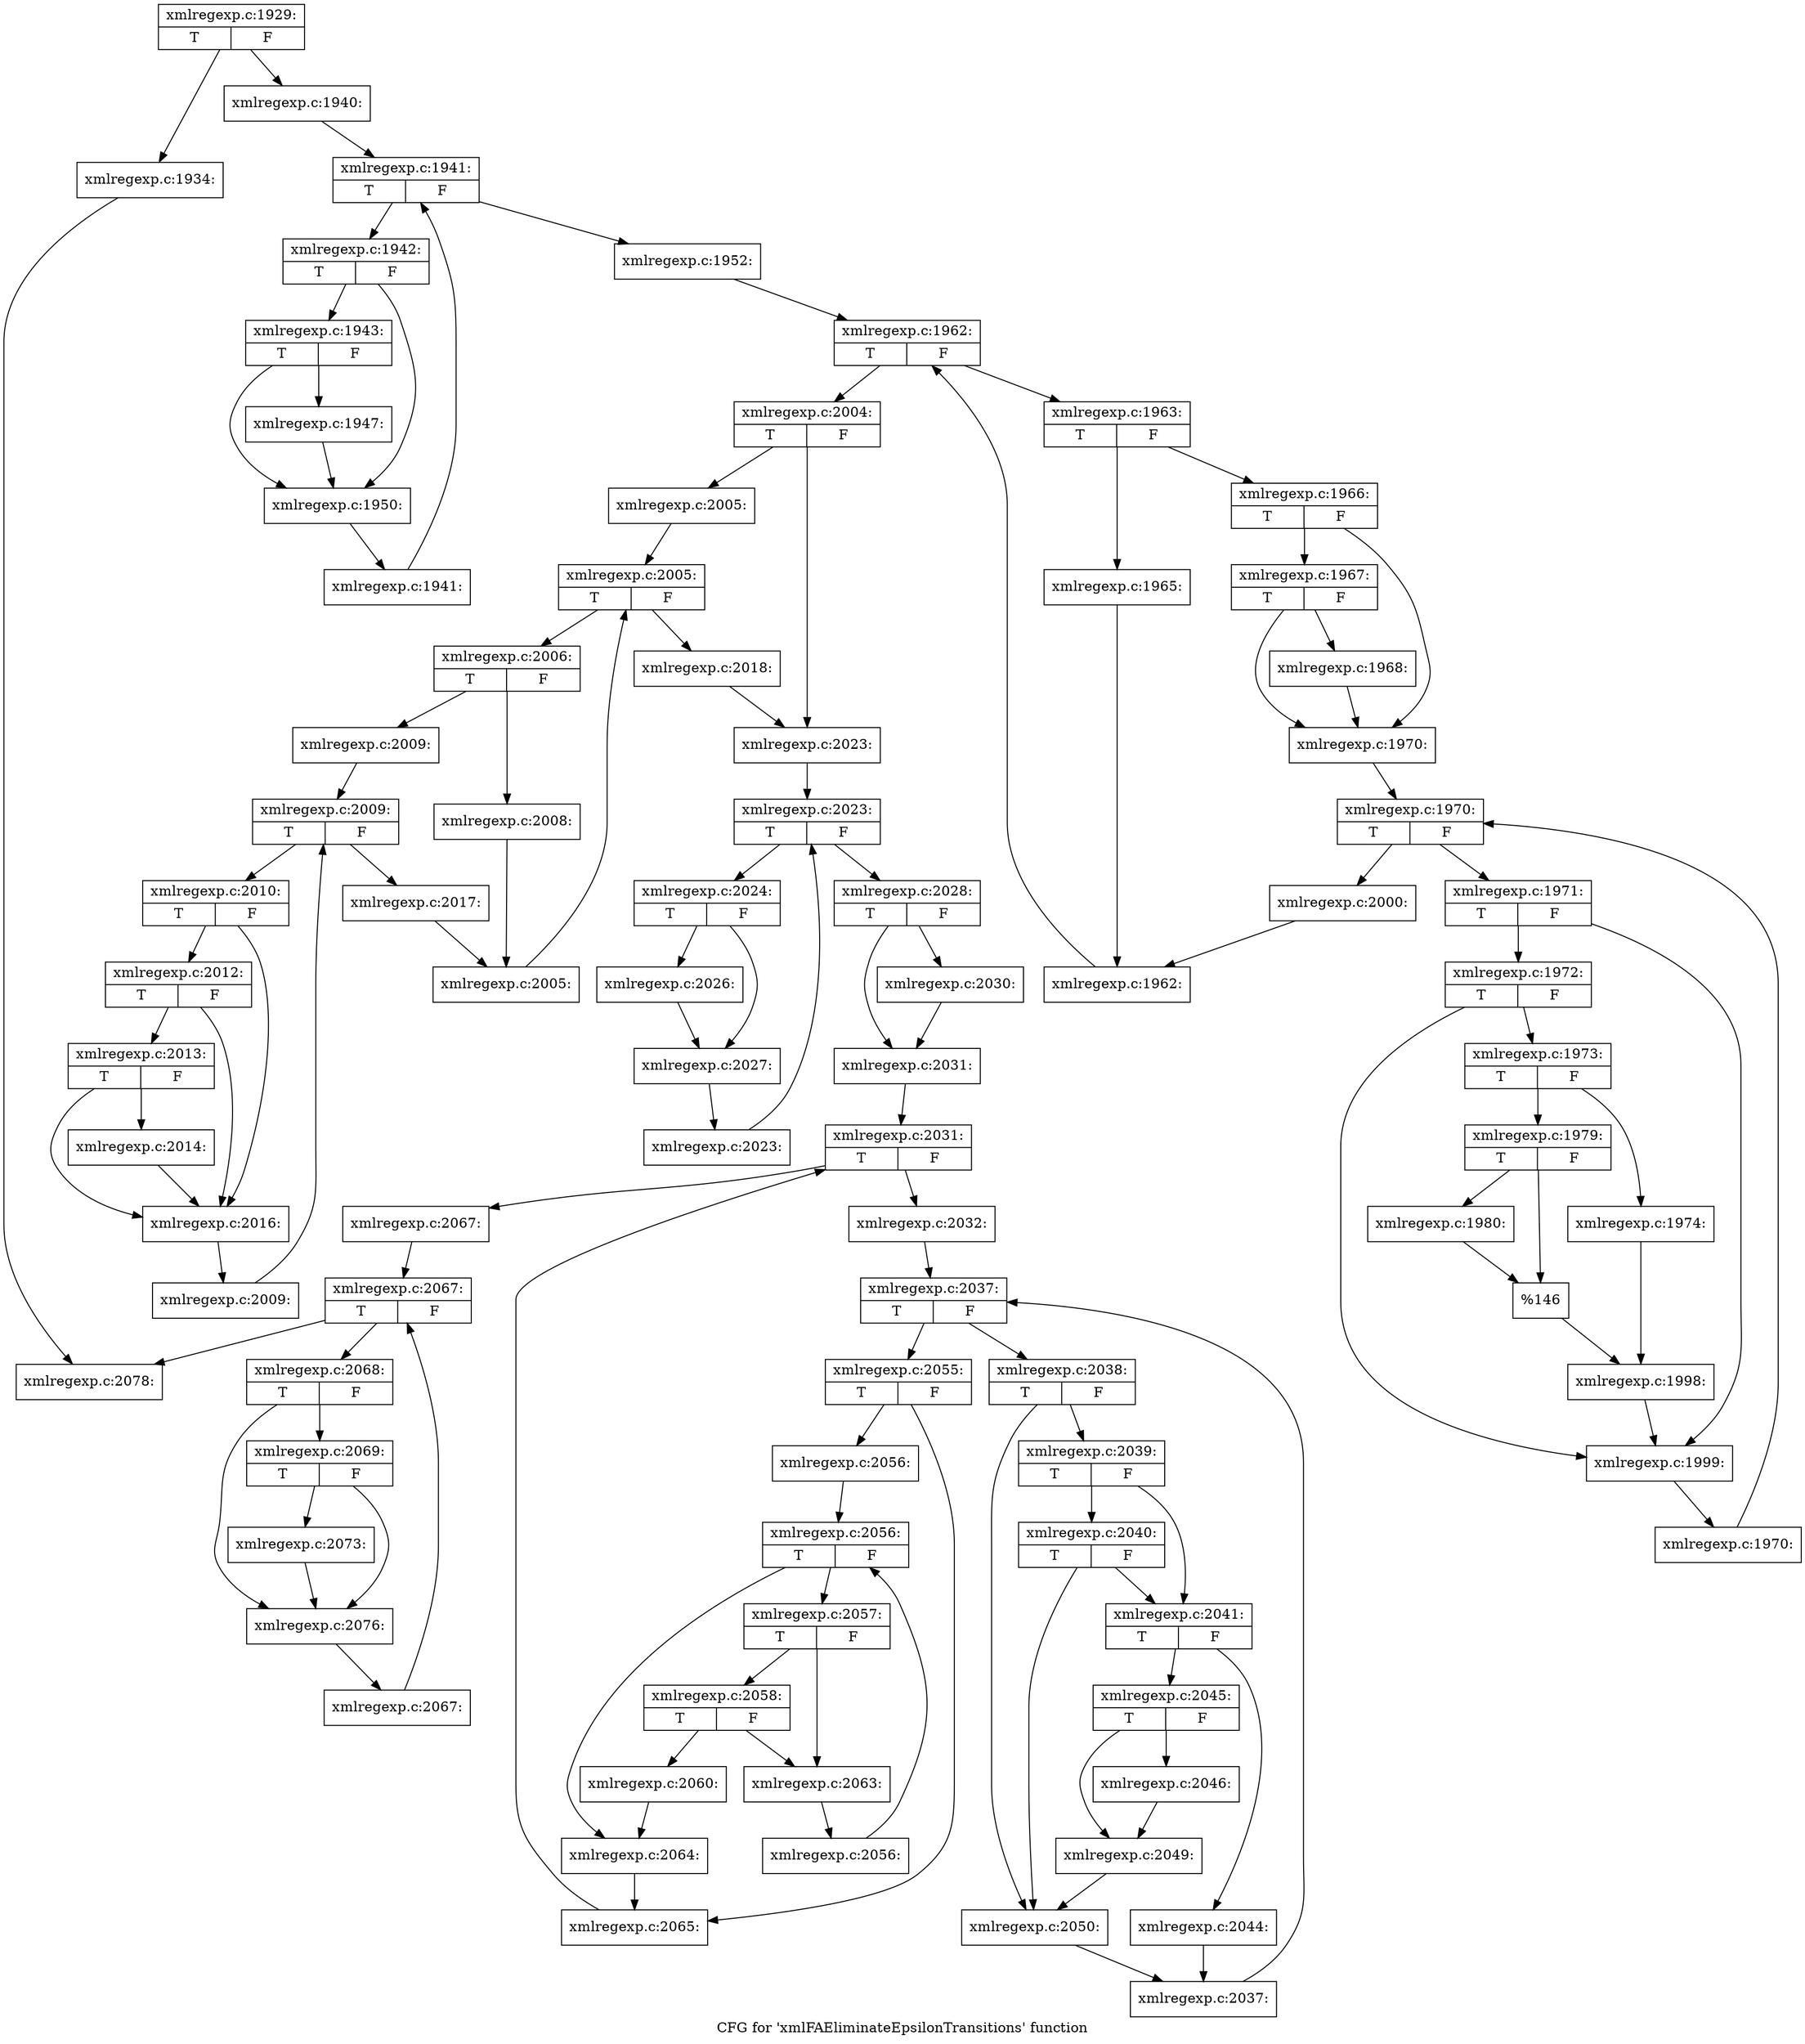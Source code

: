 digraph "CFG for 'xmlFAEliminateEpsilonTransitions' function" {
	label="CFG for 'xmlFAEliminateEpsilonTransitions' function";

	Node0x434b5c0 [shape=record,label="{xmlregexp.c:1929:|{<s0>T|<s1>F}}"];
	Node0x434b5c0 -> Node0x4350f20;
	Node0x434b5c0 -> Node0x4350f70;
	Node0x4350f20 [shape=record,label="{xmlregexp.c:1934:}"];
	Node0x4350f20 -> Node0x43666f0;
	Node0x4350f70 [shape=record,label="{xmlregexp.c:1940:}"];
	Node0x4350f70 -> Node0x4351f30;
	Node0x4351f30 [shape=record,label="{xmlregexp.c:1941:|{<s0>T|<s1>F}}"];
	Node0x4351f30 -> Node0x43521b0;
	Node0x4351f30 -> Node0x4351c00;
	Node0x43521b0 [shape=record,label="{xmlregexp.c:1942:|{<s0>T|<s1>F}}"];
	Node0x43521b0 -> Node0x4352860;
	Node0x43521b0 -> Node0x4352810;
	Node0x4352860 [shape=record,label="{xmlregexp.c:1943:|{<s0>T|<s1>F}}"];
	Node0x4352860 -> Node0x43527c0;
	Node0x4352860 -> Node0x4352810;
	Node0x43527c0 [shape=record,label="{xmlregexp.c:1947:}"];
	Node0x43527c0 -> Node0x4352810;
	Node0x4352810 [shape=record,label="{xmlregexp.c:1950:}"];
	Node0x4352810 -> Node0x4352160;
	Node0x4352160 [shape=record,label="{xmlregexp.c:1941:}"];
	Node0x4352160 -> Node0x4351f30;
	Node0x4351c00 [shape=record,label="{xmlregexp.c:1952:}"];
	Node0x4351c00 -> Node0x4353cf0;
	Node0x4353cf0 [shape=record,label="{xmlregexp.c:1962:|{<s0>T|<s1>F}}"];
	Node0x4353cf0 -> Node0x4353f50;
	Node0x4353cf0 -> Node0x4353920;
	Node0x4353f50 [shape=record,label="{xmlregexp.c:1963:|{<s0>T|<s1>F}}"];
	Node0x4353f50 -> Node0x43545b0;
	Node0x4353f50 -> Node0x4354600;
	Node0x43545b0 [shape=record,label="{xmlregexp.c:1965:}"];
	Node0x43545b0 -> Node0x4353f00;
	Node0x4354600 [shape=record,label="{xmlregexp.c:1966:|{<s0>T|<s1>F}}"];
	Node0x4354600 -> Node0x4354a10;
	Node0x4354600 -> Node0x43549c0;
	Node0x4354a10 [shape=record,label="{xmlregexp.c:1967:|{<s0>T|<s1>F}}"];
	Node0x4354a10 -> Node0x4354970;
	Node0x4354a10 -> Node0x43549c0;
	Node0x4354970 [shape=record,label="{xmlregexp.c:1968:}"];
	Node0x4354970 -> Node0x43549c0;
	Node0x43549c0 [shape=record,label="{xmlregexp.c:1970:}"];
	Node0x43549c0 -> Node0x43553c0;
	Node0x43553c0 [shape=record,label="{xmlregexp.c:1970:|{<s0>T|<s1>F}}"];
	Node0x43553c0 -> Node0x43556a0;
	Node0x43553c0 -> Node0x4355220;
	Node0x43556a0 [shape=record,label="{xmlregexp.c:1971:|{<s0>T|<s1>F}}"];
	Node0x43556a0 -> Node0x4355c10;
	Node0x43556a0 -> Node0x4355bc0;
	Node0x4355c10 [shape=record,label="{xmlregexp.c:1972:|{<s0>T|<s1>F}}"];
	Node0x4355c10 -> Node0x4355b70;
	Node0x4355c10 -> Node0x4355bc0;
	Node0x4355b70 [shape=record,label="{xmlregexp.c:1973:|{<s0>T|<s1>F}}"];
	Node0x4355b70 -> Node0x43568e0;
	Node0x4355b70 -> Node0x4356980;
	Node0x43568e0 [shape=record,label="{xmlregexp.c:1974:}"];
	Node0x43568e0 -> Node0x4356930;
	Node0x4356980 [shape=record,label="{xmlregexp.c:1979:|{<s0>T|<s1>F}}"];
	Node0x4356980 -> Node0x43576a0;
	Node0x4356980 -> Node0x43576f0;
	Node0x43576a0 [shape=record,label="{xmlregexp.c:1980:}"];
	Node0x43576a0 -> Node0x43576f0;
	Node0x43576f0 [shape=record,label="{%146}"];
	Node0x43576f0 -> Node0x4356930;
	Node0x4356930 [shape=record,label="{xmlregexp.c:1998:}"];
	Node0x4356930 -> Node0x4355bc0;
	Node0x4355bc0 [shape=record,label="{xmlregexp.c:1999:}"];
	Node0x4355bc0 -> Node0x4355610;
	Node0x4355610 [shape=record,label="{xmlregexp.c:1970:}"];
	Node0x4355610 -> Node0x43553c0;
	Node0x4355220 [shape=record,label="{xmlregexp.c:2000:}"];
	Node0x4355220 -> Node0x4353f00;
	Node0x4353f00 [shape=record,label="{xmlregexp.c:1962:}"];
	Node0x4353f00 -> Node0x4353cf0;
	Node0x4353920 [shape=record,label="{xmlregexp.c:2004:|{<s0>T|<s1>F}}"];
	Node0x4353920 -> Node0x435a790;
	Node0x4353920 -> Node0x435a7e0;
	Node0x435a790 [shape=record,label="{xmlregexp.c:2005:}"];
	Node0x435a790 -> Node0x435ab90;
	Node0x435ab90 [shape=record,label="{xmlregexp.c:2005:|{<s0>T|<s1>F}}"];
	Node0x435ab90 -> Node0x435adf0;
	Node0x435ab90 -> Node0x435aa30;
	Node0x435adf0 [shape=record,label="{xmlregexp.c:2006:|{<s0>T|<s1>F}}"];
	Node0x435adf0 -> Node0x435b5e0;
	Node0x435adf0 -> Node0x435b630;
	Node0x435b5e0 [shape=record,label="{xmlregexp.c:2008:}"];
	Node0x435b5e0 -> Node0x435ada0;
	Node0x435b630 [shape=record,label="{xmlregexp.c:2009:}"];
	Node0x435b630 -> Node0x435bad0;
	Node0x435bad0 [shape=record,label="{xmlregexp.c:2009:|{<s0>T|<s1>F}}"];
	Node0x435bad0 -> Node0x435bd30;
	Node0x435bad0 -> Node0x435b970;
	Node0x435bd30 [shape=record,label="{xmlregexp.c:2010:|{<s0>T|<s1>F}}"];
	Node0x435bd30 -> Node0x435c8b0;
	Node0x435bd30 -> Node0x435c7e0;
	Node0x435c8b0 [shape=record,label="{xmlregexp.c:2012:|{<s0>T|<s1>F}}"];
	Node0x435c8b0 -> Node0x435c830;
	Node0x435c8b0 -> Node0x435c7e0;
	Node0x435c830 [shape=record,label="{xmlregexp.c:2013:|{<s0>T|<s1>F}}"];
	Node0x435c830 -> Node0x435c790;
	Node0x435c830 -> Node0x435c7e0;
	Node0x435c790 [shape=record,label="{xmlregexp.c:2014:}"];
	Node0x435c790 -> Node0x435c7e0;
	Node0x435c7e0 [shape=record,label="{xmlregexp.c:2016:}"];
	Node0x435c7e0 -> Node0x435bce0;
	Node0x435bce0 [shape=record,label="{xmlregexp.c:2009:}"];
	Node0x435bce0 -> Node0x435bad0;
	Node0x435b970 [shape=record,label="{xmlregexp.c:2017:}"];
	Node0x435b970 -> Node0x435ada0;
	Node0x435ada0 [shape=record,label="{xmlregexp.c:2005:}"];
	Node0x435ada0 -> Node0x435ab90;
	Node0x435aa30 [shape=record,label="{xmlregexp.c:2018:}"];
	Node0x435aa30 -> Node0x435a7e0;
	Node0x435a7e0 [shape=record,label="{xmlregexp.c:2023:}"];
	Node0x435a7e0 -> Node0x435def0;
	Node0x435def0 [shape=record,label="{xmlregexp.c:2023:|{<s0>T|<s1>F}}"];
	Node0x435def0 -> Node0x435e150;
	Node0x435def0 -> Node0x435dd90;
	Node0x435e150 [shape=record,label="{xmlregexp.c:2024:|{<s0>T|<s1>F}}"];
	Node0x435e150 -> Node0x435e940;
	Node0x435e150 -> Node0x435e990;
	Node0x435e940 [shape=record,label="{xmlregexp.c:2026:}"];
	Node0x435e940 -> Node0x435e990;
	Node0x435e990 [shape=record,label="{xmlregexp.c:2027:}"];
	Node0x435e990 -> Node0x435e100;
	Node0x435e100 [shape=record,label="{xmlregexp.c:2023:}"];
	Node0x435e100 -> Node0x435def0;
	Node0x435dd90 [shape=record,label="{xmlregexp.c:2028:|{<s0>T|<s1>F}}"];
	Node0x435dd90 -> Node0x435f5e0;
	Node0x435dd90 -> Node0x435f630;
	Node0x435f5e0 [shape=record,label="{xmlregexp.c:2030:}"];
	Node0x435f5e0 -> Node0x435f630;
	Node0x435f630 [shape=record,label="{xmlregexp.c:2031:}"];
	Node0x435f630 -> Node0x435fb80;
	Node0x435fb80 [shape=record,label="{xmlregexp.c:2031:|{<s0>T|<s1>F}}"];
	Node0x435fb80 -> Node0x435ff30;
	Node0x435fb80 -> Node0x435fd60;
	Node0x435ff30 [shape=record,label="{xmlregexp.c:2032:}"];
	Node0x435ff30 -> Node0x4360680;
	Node0x4360680 [shape=record,label="{xmlregexp.c:2037:|{<s0>T|<s1>F}}"];
	Node0x4360680 -> Node0x4360920;
	Node0x4360680 -> Node0x4360520;
	Node0x4360920 [shape=record,label="{xmlregexp.c:2038:|{<s0>T|<s1>F}}"];
	Node0x4360920 -> Node0x4360e90;
	Node0x4360920 -> Node0x4360e40;
	Node0x4360e90 [shape=record,label="{xmlregexp.c:2039:|{<s0>T|<s1>F}}"];
	Node0x4360e90 -> Node0x4360df0;
	Node0x4360e90 -> Node0x4361470;
	Node0x4361470 [shape=record,label="{xmlregexp.c:2040:|{<s0>T|<s1>F}}"];
	Node0x4361470 -> Node0x4360df0;
	Node0x4361470 -> Node0x4360e40;
	Node0x4360df0 [shape=record,label="{xmlregexp.c:2041:|{<s0>T|<s1>F}}"];
	Node0x4360df0 -> Node0x4362920;
	Node0x4360df0 -> Node0x4362970;
	Node0x4362920 [shape=record,label="{xmlregexp.c:2044:}"];
	Node0x4362920 -> Node0x4360890;
	Node0x4362970 [shape=record,label="{xmlregexp.c:2045:|{<s0>T|<s1>F}}"];
	Node0x4362970 -> Node0x4363030;
	Node0x4362970 -> Node0x4363080;
	Node0x4363030 [shape=record,label="{xmlregexp.c:2046:}"];
	Node0x4363030 -> Node0x4363080;
	Node0x4363080 [shape=record,label="{xmlregexp.c:2049:}"];
	Node0x4363080 -> Node0x4360e40;
	Node0x4360e40 [shape=record,label="{xmlregexp.c:2050:}"];
	Node0x4360e40 -> Node0x4360890;
	Node0x4360890 [shape=record,label="{xmlregexp.c:2037:}"];
	Node0x4360890 -> Node0x4360680;
	Node0x4360520 [shape=record,label="{xmlregexp.c:2055:|{<s0>T|<s1>F}}"];
	Node0x4360520 -> Node0x4364710;
	Node0x4360520 -> Node0x4364760;
	Node0x4364710 [shape=record,label="{xmlregexp.c:2056:}"];
	Node0x4364710 -> Node0x4364c50;
	Node0x4364c50 [shape=record,label="{xmlregexp.c:2056:|{<s0>T|<s1>F}}"];
	Node0x4364c50 -> Node0x4364ed0;
	Node0x4364c50 -> Node0x4364ab0;
	Node0x4364ed0 [shape=record,label="{xmlregexp.c:2057:|{<s0>T|<s1>F}}"];
	Node0x4364ed0 -> Node0x43657e0;
	Node0x4364ed0 -> Node0x4365790;
	Node0x43657e0 [shape=record,label="{xmlregexp.c:2058:|{<s0>T|<s1>F}}"];
	Node0x43657e0 -> Node0x4365740;
	Node0x43657e0 -> Node0x4365790;
	Node0x4365740 [shape=record,label="{xmlregexp.c:2060:}"];
	Node0x4365740 -> Node0x4364ab0;
	Node0x4365790 [shape=record,label="{xmlregexp.c:2063:}"];
	Node0x4365790 -> Node0x4364e40;
	Node0x4364e40 [shape=record,label="{xmlregexp.c:2056:}"];
	Node0x4364e40 -> Node0x4364c50;
	Node0x4364ab0 [shape=record,label="{xmlregexp.c:2064:}"];
	Node0x4364ab0 -> Node0x4364760;
	Node0x4364760 [shape=record,label="{xmlregexp.c:2065:}"];
	Node0x4364760 -> Node0x435fb80;
	Node0x435fd60 [shape=record,label="{xmlregexp.c:2067:}"];
	Node0x435fd60 -> Node0x4366890;
	Node0x4366890 [shape=record,label="{xmlregexp.c:2067:|{<s0>T|<s1>F}}"];
	Node0x4366890 -> Node0x4366b70;
	Node0x4366890 -> Node0x43666f0;
	Node0x4366b70 [shape=record,label="{xmlregexp.c:2068:|{<s0>T|<s1>F}}"];
	Node0x4366b70 -> Node0x4367480;
	Node0x4366b70 -> Node0x4367430;
	Node0x4367480 [shape=record,label="{xmlregexp.c:2069:|{<s0>T|<s1>F}}"];
	Node0x4367480 -> Node0x43673e0;
	Node0x4367480 -> Node0x4367430;
	Node0x43673e0 [shape=record,label="{xmlregexp.c:2073:}"];
	Node0x43673e0 -> Node0x4367430;
	Node0x4367430 [shape=record,label="{xmlregexp.c:2076:}"];
	Node0x4367430 -> Node0x4366ae0;
	Node0x4366ae0 [shape=record,label="{xmlregexp.c:2067:}"];
	Node0x4366ae0 -> Node0x4366890;
	Node0x43666f0 [shape=record,label="{xmlregexp.c:2078:}"];
}
